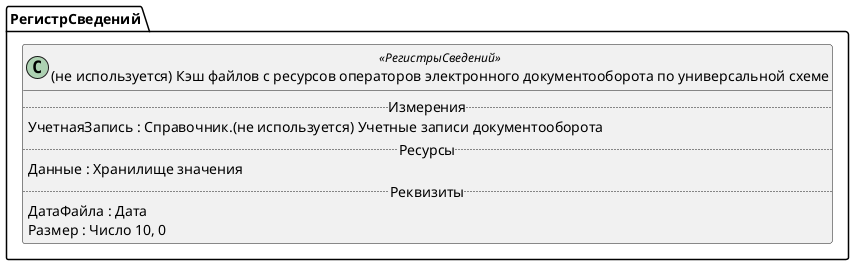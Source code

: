 ﻿@startuml УдалитьФайлыСведенийСпецоператоры
'!include templates.wsd
'..\include templates.wsd
class РегистрСведений.УдалитьФайлыСведенийСпецоператоры as "(не используется) Кэш файлов с ресурсов операторов электронного документооборота по универсальной схеме" <<РегистрыСведений>>
{
..Измерения..
УчетнаяЗапись : Справочник.(не используется) Учетные записи документооборота
..Ресурсы..
Данные : Хранилище значения
..Реквизиты..
ДатаФайла : Дата
Размер : Число 10, 0
}
@enduml
